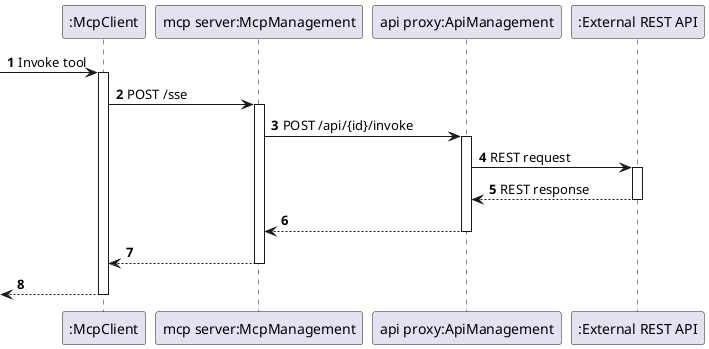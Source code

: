 @startuml
autonumber

participant client as ":McpClient"
participant mcpManagement as "mcp server:McpManagement"
participant apiManagement as "api proxy:ApiManagement"
participant api as ":External REST API"

-> client : Invoke tool
activate client
client -> mcpManagement : POST /sse
activate mcpManagement
mcpManagement -> apiManagement : POST /api/{id}/invoke
activate apiManagement
apiManagement -> api : REST request
activate api
return REST response
return
return
return

@enduml